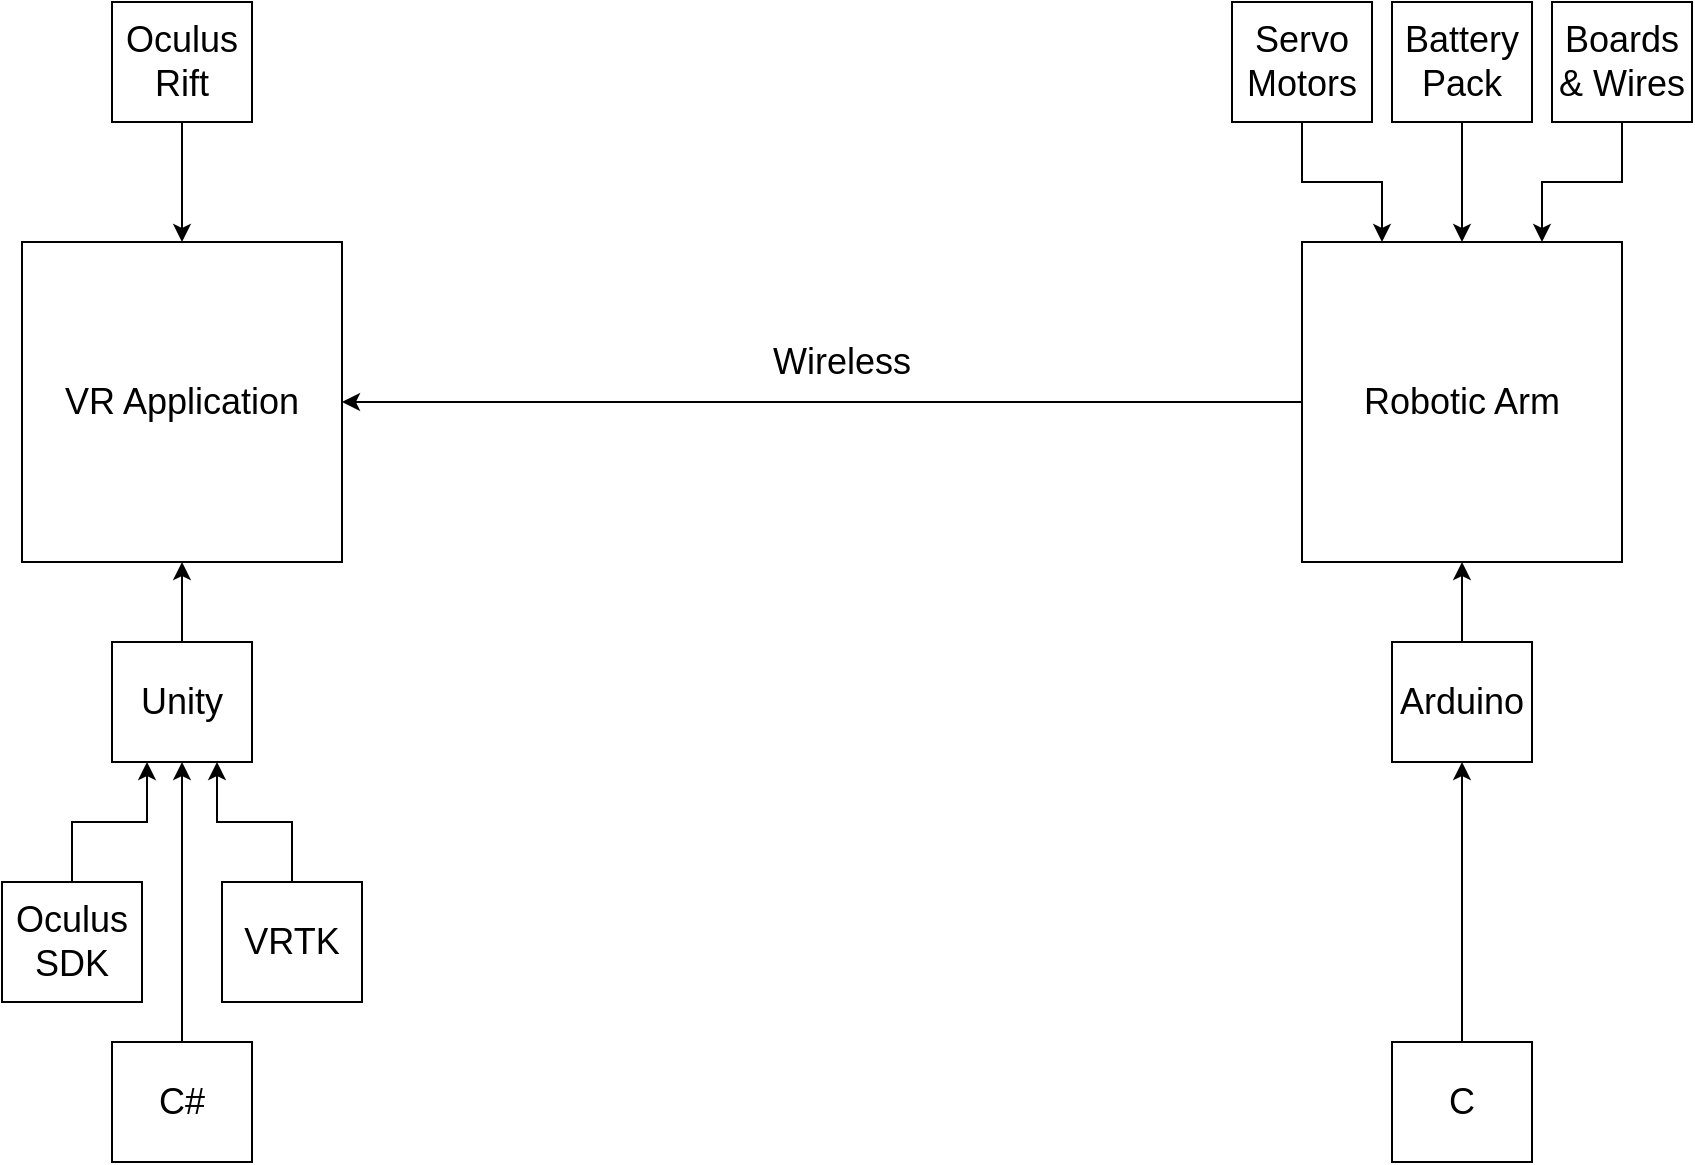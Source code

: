 <mxfile version="11.1.2" type="device"><diagram name="Page-1" id="9f46799a-70d6-7492-0946-bef42562c5a5"><mxGraphModel dx="542" dy="500" grid="1" gridSize="10" guides="1" tooltips="1" connect="1" arrows="1" fold="1" page="1" pageScale="1" pageWidth="1100" pageHeight="850" background="#ffffff" math="0" shadow="0"><root><mxCell id="0"/><mxCell id="1" parent="0"/><mxCell id="7w1NQbbjxtRGGCdg7MOi-1" value="&lt;font style=&quot;font-size: 18px&quot;&gt;VR Application&lt;/font&gt;" style="whiteSpace=wrap;html=1;aspect=fixed;" vertex="1" parent="1"><mxGeometry x="140" y="240" width="160" height="160" as="geometry"/></mxCell><mxCell id="7w1NQbbjxtRGGCdg7MOi-3" style="edgeStyle=orthogonalEdgeStyle;rounded=0;orthogonalLoop=1;jettySize=auto;html=1;entryX=1;entryY=0.5;entryDx=0;entryDy=0;" edge="1" parent="1" source="7w1NQbbjxtRGGCdg7MOi-2" target="7w1NQbbjxtRGGCdg7MOi-1"><mxGeometry relative="1" as="geometry"/></mxCell><mxCell id="7w1NQbbjxtRGGCdg7MOi-2" value="&lt;font style=&quot;font-size: 18px&quot;&gt;Robotic Arm&lt;/font&gt;" style="whiteSpace=wrap;html=1;aspect=fixed;" vertex="1" parent="1"><mxGeometry x="780" y="240" width="160" height="160" as="geometry"/></mxCell><mxCell id="7w1NQbbjxtRGGCdg7MOi-4" value="&lt;font style=&quot;font-size: 18px&quot;&gt;Wireless&lt;/font&gt;" style="text;html=1;strokeColor=none;fillColor=none;align=center;verticalAlign=middle;whiteSpace=wrap;rounded=0;" vertex="1" parent="1"><mxGeometry x="529.5" y="290" width="40" height="20" as="geometry"/></mxCell><mxCell id="7w1NQbbjxtRGGCdg7MOi-15" style="edgeStyle=orthogonalEdgeStyle;rounded=0;orthogonalLoop=1;jettySize=auto;html=1;entryX=0.5;entryY=1;entryDx=0;entryDy=0;" edge="1" parent="1" source="7w1NQbbjxtRGGCdg7MOi-13" target="7w1NQbbjxtRGGCdg7MOi-1"><mxGeometry relative="1" as="geometry"/></mxCell><mxCell id="7w1NQbbjxtRGGCdg7MOi-13" value="&lt;span style=&quot;font-size: 18px ; white-space: normal&quot;&gt;Unity&lt;/span&gt;" style="rounded=0;whiteSpace=wrap;html=1;" vertex="1" parent="1"><mxGeometry x="185" y="440" width="70" height="60" as="geometry"/></mxCell><mxCell id="7w1NQbbjxtRGGCdg7MOi-16" style="edgeStyle=orthogonalEdgeStyle;rounded=0;orthogonalLoop=1;jettySize=auto;html=1;entryX=0.25;entryY=1;entryDx=0;entryDy=0;" edge="1" parent="1" source="7w1NQbbjxtRGGCdg7MOi-14" target="7w1NQbbjxtRGGCdg7MOi-13"><mxGeometry relative="1" as="geometry"/></mxCell><mxCell id="7w1NQbbjxtRGGCdg7MOi-14" value="&lt;span style=&quot;font-size: 18px&quot;&gt;Oculus SDK&lt;/span&gt;" style="rounded=0;whiteSpace=wrap;html=1;" vertex="1" parent="1"><mxGeometry x="130" y="560" width="70" height="60" as="geometry"/></mxCell><mxCell id="7w1NQbbjxtRGGCdg7MOi-18" style="edgeStyle=orthogonalEdgeStyle;rounded=0;orthogonalLoop=1;jettySize=auto;html=1;entryX=0.75;entryY=1;entryDx=0;entryDy=0;" edge="1" parent="1" source="7w1NQbbjxtRGGCdg7MOi-17" target="7w1NQbbjxtRGGCdg7MOi-13"><mxGeometry relative="1" as="geometry"/></mxCell><mxCell id="7w1NQbbjxtRGGCdg7MOi-17" value="&lt;span style=&quot;font-size: 18px&quot;&gt;VRTK&lt;/span&gt;" style="rounded=0;whiteSpace=wrap;html=1;" vertex="1" parent="1"><mxGeometry x="240" y="560" width="70" height="60" as="geometry"/></mxCell><mxCell id="7w1NQbbjxtRGGCdg7MOi-22" style="edgeStyle=orthogonalEdgeStyle;rounded=0;orthogonalLoop=1;jettySize=auto;html=1;entryX=0.5;entryY=0;entryDx=0;entryDy=0;" edge="1" parent="1" source="7w1NQbbjxtRGGCdg7MOi-19" target="7w1NQbbjxtRGGCdg7MOi-1"><mxGeometry relative="1" as="geometry"/></mxCell><mxCell id="7w1NQbbjxtRGGCdg7MOi-19" value="&lt;span style=&quot;font-size: 18px ; white-space: normal&quot;&gt;Oculus Rift&lt;/span&gt;" style="rounded=0;whiteSpace=wrap;html=1;" vertex="1" parent="1"><mxGeometry x="185" y="120" width="70" height="60" as="geometry"/></mxCell><mxCell id="7w1NQbbjxtRGGCdg7MOi-24" style="edgeStyle=orthogonalEdgeStyle;rounded=0;orthogonalLoop=1;jettySize=auto;html=1;entryX=0.25;entryY=0;entryDx=0;entryDy=0;" edge="1" parent="1" source="7w1NQbbjxtRGGCdg7MOi-23" target="7w1NQbbjxtRGGCdg7MOi-2"><mxGeometry relative="1" as="geometry"/></mxCell><mxCell id="7w1NQbbjxtRGGCdg7MOi-23" value="&lt;span style=&quot;font-size: 18px ; white-space: normal&quot;&gt;Servo Motors&lt;br&gt;&lt;/span&gt;" style="rounded=0;whiteSpace=wrap;html=1;" vertex="1" parent="1"><mxGeometry x="745" y="120" width="70" height="60" as="geometry"/></mxCell><mxCell id="7w1NQbbjxtRGGCdg7MOi-26" style="edgeStyle=orthogonalEdgeStyle;rounded=0;orthogonalLoop=1;jettySize=auto;html=1;entryX=0.5;entryY=0;entryDx=0;entryDy=0;" edge="1" parent="1" source="7w1NQbbjxtRGGCdg7MOi-25" target="7w1NQbbjxtRGGCdg7MOi-2"><mxGeometry relative="1" as="geometry"/></mxCell><mxCell id="7w1NQbbjxtRGGCdg7MOi-25" value="&lt;span style=&quot;font-size: 18px ; white-space: normal&quot;&gt;Battery Pack&lt;br&gt;&lt;/span&gt;" style="rounded=0;whiteSpace=wrap;html=1;" vertex="1" parent="1"><mxGeometry x="825" y="120" width="70" height="60" as="geometry"/></mxCell><mxCell id="7w1NQbbjxtRGGCdg7MOi-28" style="edgeStyle=orthogonalEdgeStyle;rounded=0;orthogonalLoop=1;jettySize=auto;html=1;entryX=0.5;entryY=1;entryDx=0;entryDy=0;" edge="1" parent="1" source="7w1NQbbjxtRGGCdg7MOi-27" target="7w1NQbbjxtRGGCdg7MOi-2"><mxGeometry relative="1" as="geometry"/></mxCell><mxCell id="7w1NQbbjxtRGGCdg7MOi-27" value="&lt;span style=&quot;font-size: 18px ; white-space: normal&quot;&gt;Arduino&lt;br&gt;&lt;/span&gt;" style="rounded=0;whiteSpace=wrap;html=1;" vertex="1" parent="1"><mxGeometry x="825" y="440" width="70" height="60" as="geometry"/></mxCell><mxCell id="7w1NQbbjxtRGGCdg7MOi-30" style="edgeStyle=orthogonalEdgeStyle;rounded=0;orthogonalLoop=1;jettySize=auto;html=1;entryX=0.5;entryY=1;entryDx=0;entryDy=0;" edge="1" parent="1" source="7w1NQbbjxtRGGCdg7MOi-29" target="7w1NQbbjxtRGGCdg7MOi-13"><mxGeometry relative="1" as="geometry"/></mxCell><mxCell id="7w1NQbbjxtRGGCdg7MOi-29" value="&lt;span style=&quot;font-size: 18px&quot;&gt;C#&lt;/span&gt;" style="rounded=0;whiteSpace=wrap;html=1;" vertex="1" parent="1"><mxGeometry x="185" y="640" width="70" height="60" as="geometry"/></mxCell><mxCell id="7w1NQbbjxtRGGCdg7MOi-32" style="edgeStyle=orthogonalEdgeStyle;rounded=0;orthogonalLoop=1;jettySize=auto;html=1;entryX=0.5;entryY=1;entryDx=0;entryDy=0;" edge="1" parent="1" source="7w1NQbbjxtRGGCdg7MOi-31" target="7w1NQbbjxtRGGCdg7MOi-27"><mxGeometry relative="1" as="geometry"/></mxCell><mxCell id="7w1NQbbjxtRGGCdg7MOi-31" value="&lt;span style=&quot;font-size: 18px ; white-space: normal&quot;&gt;C&lt;br&gt;&lt;/span&gt;" style="rounded=0;whiteSpace=wrap;html=1;" vertex="1" parent="1"><mxGeometry x="825" y="640" width="70" height="60" as="geometry"/></mxCell><mxCell id="7w1NQbbjxtRGGCdg7MOi-35" style="edgeStyle=orthogonalEdgeStyle;rounded=0;orthogonalLoop=1;jettySize=auto;html=1;entryX=0.75;entryY=0;entryDx=0;entryDy=0;" edge="1" parent="1" source="7w1NQbbjxtRGGCdg7MOi-34" target="7w1NQbbjxtRGGCdg7MOi-2"><mxGeometry relative="1" as="geometry"/></mxCell><mxCell id="7w1NQbbjxtRGGCdg7MOi-34" value="&lt;span style=&quot;font-size: 18px ; white-space: normal&quot;&gt;Boards &amp;amp; Wires&lt;br&gt;&lt;/span&gt;" style="rounded=0;whiteSpace=wrap;html=1;" vertex="1" parent="1"><mxGeometry x="905" y="120" width="70" height="60" as="geometry"/></mxCell></root></mxGraphModel></diagram></mxfile>